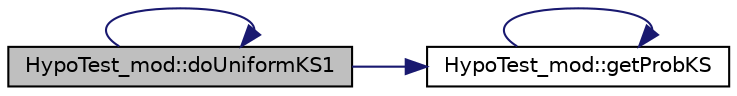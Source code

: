 digraph "HypoTest_mod::doUniformKS1"
{
 // LATEX_PDF_SIZE
  edge [fontname="Helvetica",fontsize="10",labelfontname="Helvetica",labelfontsize="10"];
  node [fontname="Helvetica",fontsize="10",shape=record];
  rankdir="LR";
  Node1 [label="HypoTest_mod::doUniformKS1",height=0.2,width=0.4,color="black", fillcolor="grey75", style="filled", fontcolor="black",tooltip="Return the one-sample Kolmogorov–Smirnov (KS) test results for the assumption that the points origina..."];
  Node1 -> Node1 [color="midnightblue",fontsize="10",style="solid",fontname="Helvetica"];
  Node1 -> Node2 [color="midnightblue",fontsize="10",style="solid",fontname="Helvetica"];
  Node2 [label="HypoTest_mod::getProbKS",height=0.2,width=0.4,color="black", fillcolor="white", style="filled",URL="$namespaceHypoTest__mod.html#ab5f30f617da1bafdfd133cb39349815e",tooltip="Return the Kolmogorov–Smirnov (KS) probability."];
  Node2 -> Node2 [color="midnightblue",fontsize="10",style="solid",fontname="Helvetica"];
}

